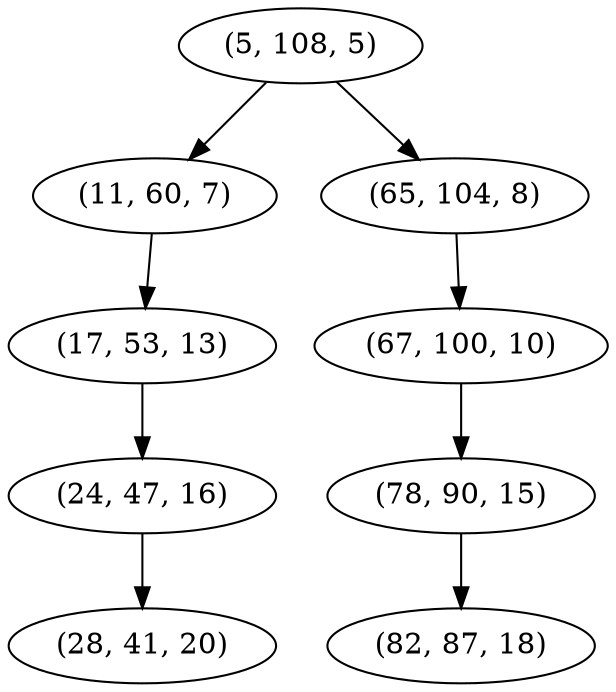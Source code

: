 digraph tree {
    "(5, 108, 5)";
    "(11, 60, 7)";
    "(17, 53, 13)";
    "(24, 47, 16)";
    "(28, 41, 20)";
    "(65, 104, 8)";
    "(67, 100, 10)";
    "(78, 90, 15)";
    "(82, 87, 18)";
    "(5, 108, 5)" -> "(11, 60, 7)";
    "(5, 108, 5)" -> "(65, 104, 8)";
    "(11, 60, 7)" -> "(17, 53, 13)";
    "(17, 53, 13)" -> "(24, 47, 16)";
    "(24, 47, 16)" -> "(28, 41, 20)";
    "(65, 104, 8)" -> "(67, 100, 10)";
    "(67, 100, 10)" -> "(78, 90, 15)";
    "(78, 90, 15)" -> "(82, 87, 18)";
}

